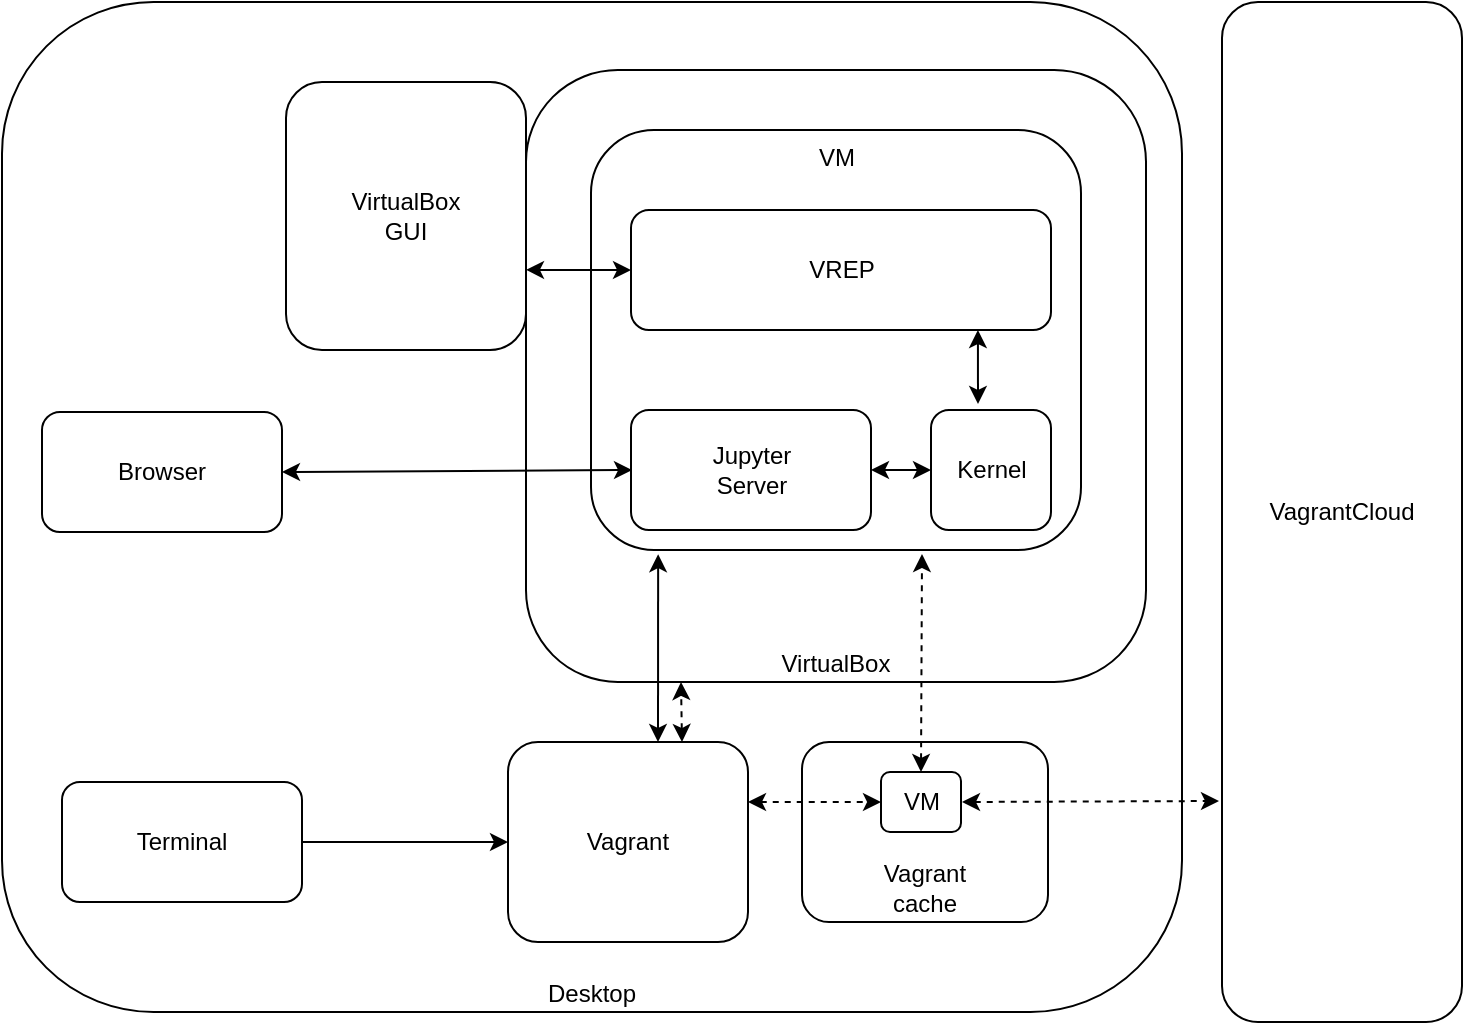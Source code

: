 <mxfile version="10.8.0" type="device"><diagram id="OpmnGg0eeEKoi3ka7GEJ" name="Page-1"><mxGraphModel dx="918" dy="518" grid="1" gridSize="10" guides="1" tooltips="1" connect="1" arrows="1" fold="1" page="1" pageScale="1" pageWidth="827" pageHeight="1169" math="0" shadow="0"><root><mxCell id="0"/><mxCell id="1" parent="0"/><mxCell id="QBq0wTt8Ny7btY3x-GVa-11" value="Desktop" style="rounded=1;whiteSpace=wrap;html=1;verticalAlign=bottom;" vertex="1" parent="1"><mxGeometry x="30" y="480" width="590" height="505" as="geometry"/></mxCell><mxCell id="QBq0wTt8Ny7btY3x-GVa-2" value="VirtualBox" style="rounded=1;whiteSpace=wrap;html=1;verticalAlign=bottom;" vertex="1" parent="1"><mxGeometry x="292" y="514" width="310" height="306" as="geometry"/></mxCell><mxCell id="QBq0wTt8Ny7btY3x-GVa-6" value="VirtualBox&lt;br&gt;GUI&lt;br&gt;" style="rounded=1;whiteSpace=wrap;html=1;" vertex="1" parent="1"><mxGeometry x="172" y="520" width="120" height="134" as="geometry"/></mxCell><mxCell id="QBq0wTt8Ny7btY3x-GVa-7" value="Browser" style="rounded=1;whiteSpace=wrap;html=1;" vertex="1" parent="1"><mxGeometry x="50" y="685" width="120" height="60" as="geometry"/></mxCell><mxCell id="QBq0wTt8Ny7btY3x-GVa-8" value="Terminal" style="rounded=1;whiteSpace=wrap;html=1;" vertex="1" parent="1"><mxGeometry x="60" y="870" width="120" height="60" as="geometry"/></mxCell><mxCell id="QBq0wTt8Ny7btY3x-GVa-10" value="Vagrant" style="rounded=1;whiteSpace=wrap;html=1;" vertex="1" parent="1"><mxGeometry x="283" y="850" width="120" height="100" as="geometry"/></mxCell><mxCell id="QBq0wTt8Ny7btY3x-GVa-12" value="VagrantCloud" style="rounded=1;whiteSpace=wrap;html=1;" vertex="1" parent="1"><mxGeometry x="640" y="480" width="120" height="510" as="geometry"/></mxCell><mxCell id="QBq0wTt8Ny7btY3x-GVa-14" value="VM" style="rounded=1;whiteSpace=wrap;html=1;verticalAlign=top;" vertex="1" parent="1"><mxGeometry x="324.5" y="544" width="245" height="210" as="geometry"/></mxCell><mxCell id="QBq0wTt8Ny7btY3x-GVa-3" value="VREP" style="rounded=1;whiteSpace=wrap;html=1;" vertex="1" parent="1"><mxGeometry x="344.5" y="584" width="210" height="60" as="geometry"/></mxCell><mxCell id="QBq0wTt8Ny7btY3x-GVa-4" value="Jupyter&lt;br&gt;Server&lt;br&gt;" style="rounded=1;whiteSpace=wrap;html=1;" vertex="1" parent="1"><mxGeometry x="344.5" y="684" width="120" height="60" as="geometry"/></mxCell><mxCell id="QBq0wTt8Ny7btY3x-GVa-5" value="Kernel" style="rounded=1;whiteSpace=wrap;html=1;" vertex="1" parent="1"><mxGeometry x="494.5" y="684" width="60" height="60" as="geometry"/></mxCell><mxCell id="QBq0wTt8Ny7btY3x-GVa-15" value="" style="endArrow=classic;startArrow=classic;html=1;entryX=0.137;entryY=1.01;entryDx=0;entryDy=0;entryPerimeter=0;exitX=0.625;exitY=0;exitDx=0;exitDy=0;exitPerimeter=0;" edge="1" parent="1" source="QBq0wTt8Ny7btY3x-GVa-10" target="QBq0wTt8Ny7btY3x-GVa-14"><mxGeometry width="50" height="50" relative="1" as="geometry"><mxPoint x="358" y="834" as="sourcePoint"/><mxPoint x="82" y="994" as="targetPoint"/></mxGeometry></mxCell><mxCell id="QBq0wTt8Ny7btY3x-GVa-16" value="" style="endArrow=classic;startArrow=classic;html=1;entryX=0.25;entryY=1;entryDx=0;entryDy=0;dashed=1;" edge="1" parent="1" target="QBq0wTt8Ny7btY3x-GVa-2"><mxGeometry width="50" height="50" relative="1" as="geometry"><mxPoint x="370" y="850" as="sourcePoint"/><mxPoint x="370" y="830" as="targetPoint"/></mxGeometry></mxCell><mxCell id="QBq0wTt8Ny7btY3x-GVa-17" value="Vagrant&lt;br&gt;cache&lt;br&gt;" style="rounded=1;whiteSpace=wrap;html=1;verticalAlign=bottom;" vertex="1" parent="1"><mxGeometry x="430" y="850" width="123" height="90" as="geometry"/></mxCell><mxCell id="QBq0wTt8Ny7btY3x-GVa-18" value="VM" style="rounded=1;whiteSpace=wrap;html=1;" vertex="1" parent="1"><mxGeometry x="469.5" y="865" width="40" height="30" as="geometry"/></mxCell><mxCell id="QBq0wTt8Ny7btY3x-GVa-21" value="" style="endArrow=classic;startArrow=classic;html=1;dashed=1;exitX=0.5;exitY=0;exitDx=0;exitDy=0;" edge="1" parent="1" source="QBq0wTt8Ny7btY3x-GVa-18"><mxGeometry width="50" height="50" relative="1" as="geometry"><mxPoint x="496" y="850" as="sourcePoint"/><mxPoint x="490" y="756" as="targetPoint"/></mxGeometry></mxCell><mxCell id="QBq0wTt8Ny7btY3x-GVa-23" value="" style="endArrow=classic;startArrow=classic;html=1;dashed=1;" edge="1" parent="1"><mxGeometry width="50" height="50" relative="1" as="geometry"><mxPoint x="510" y="880" as="sourcePoint"/><mxPoint x="638.5" y="879.5" as="targetPoint"/></mxGeometry></mxCell><mxCell id="QBq0wTt8Ny7btY3x-GVa-25" value="" style="endArrow=classic;startArrow=classic;html=1;dashed=1;entryX=0;entryY=0.5;entryDx=0;entryDy=0;" edge="1" parent="1" target="QBq0wTt8Ny7btY3x-GVa-18"><mxGeometry width="50" height="50" relative="1" as="geometry"><mxPoint x="403" y="880" as="sourcePoint"/><mxPoint x="648.5" y="889.5" as="targetPoint"/></mxGeometry></mxCell><mxCell id="QBq0wTt8Ny7btY3x-GVa-27" value="" style="endArrow=classic;startArrow=classic;html=1;entryX=0;entryY=0.75;entryDx=0;entryDy=0;exitX=1;exitY=0.5;exitDx=0;exitDy=0;" edge="1" parent="1" source="QBq0wTt8Ny7btY3x-GVa-7"><mxGeometry width="50" height="50" relative="1" as="geometry"><mxPoint x="30" y="1045" as="sourcePoint"/><mxPoint x="345" y="714" as="targetPoint"/></mxGeometry></mxCell><mxCell id="QBq0wTt8Ny7btY3x-GVa-29" value="" style="endArrow=classic;html=1;entryX=0;entryY=0.5;entryDx=0;entryDy=0;" edge="1" parent="1" source="QBq0wTt8Ny7btY3x-GVa-8" target="QBq0wTt8Ny7btY3x-GVa-10"><mxGeometry width="50" height="50" relative="1" as="geometry"><mxPoint x="30" y="1060" as="sourcePoint"/><mxPoint x="80" y="1010" as="targetPoint"/></mxGeometry></mxCell><mxCell id="QBq0wTt8Ny7btY3x-GVa-31" value="" style="endArrow=classic;startArrow=classic;html=1;entryX=0;entryY=0.5;entryDx=0;entryDy=0;exitX=1;exitY=0.701;exitDx=0;exitDy=0;exitPerimeter=0;" edge="1" parent="1" source="QBq0wTt8Ny7btY3x-GVa-6" target="QBq0wTt8Ny7btY3x-GVa-3"><mxGeometry width="50" height="50" relative="1" as="geometry"><mxPoint x="30" y="1060" as="sourcePoint"/><mxPoint x="80" y="1010" as="targetPoint"/></mxGeometry></mxCell><mxCell id="QBq0wTt8Ny7btY3x-GVa-32" value="" style="endArrow=classic;startArrow=classic;html=1;entryX=0;entryY=0.5;entryDx=0;entryDy=0;exitX=1;exitY=0.5;exitDx=0;exitDy=0;" edge="1" parent="1" source="QBq0wTt8Ny7btY3x-GVa-4" target="QBq0wTt8Ny7btY3x-GVa-5"><mxGeometry width="50" height="50" relative="1" as="geometry"><mxPoint x="30" y="1060" as="sourcePoint"/><mxPoint x="80" y="1010" as="targetPoint"/><Array as="points"/></mxGeometry></mxCell><mxCell id="QBq0wTt8Ny7btY3x-GVa-33" value="" style="endArrow=classic;startArrow=classic;html=1;entryX=0.826;entryY=1;entryDx=0;entryDy=0;entryPerimeter=0;" edge="1" parent="1" target="QBq0wTt8Ny7btY3x-GVa-3"><mxGeometry width="50" height="50" relative="1" as="geometry"><mxPoint x="518" y="681" as="sourcePoint"/><mxPoint x="80" y="1010" as="targetPoint"/></mxGeometry></mxCell></root></mxGraphModel></diagram></mxfile>